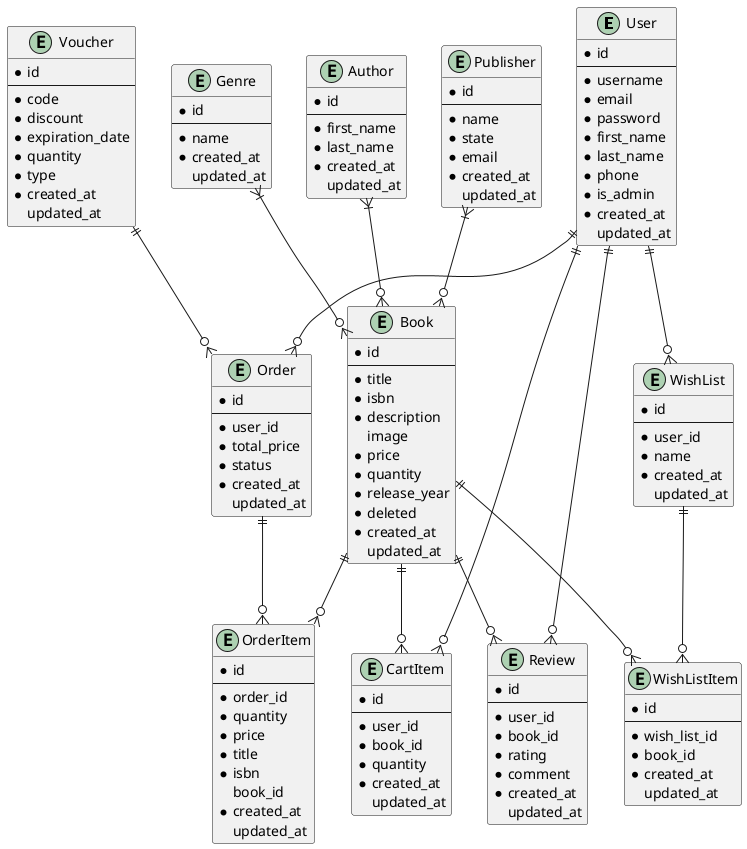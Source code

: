 @startuml
entity User {
    *id
    --
    *username
    *email
    *password
    *first_name
    *last_name
    *phone
    *is_admin
    *created_at
    updated_at
}

entity Book {
    *id
    --
    *title
    *isbn
    *description
    image
    *price
    *quantity
    *release_year
    *deleted
    *created_at
    updated_at
}

entity Genre {
    *id
    --
    *name
    *created_at
    updated_at
}

entity Author {
    *id
    --
    *first_name
    *last_name
    *created_at
    updated_at
}

entity Publisher {
    *id
    --
    *name
    *state
    *email
    *created_at
    updated_at
}

entity Order {
    *id
    --
    *user_id
    *total_price
    *status
    *created_at
    updated_at
}

entity OrderItem {
    *id
    --
    *order_id
    *quantity
    *price
    *title
    *isbn
    book_id
    *created_at
    updated_at
}

entity CartItem {
    *id
    --
    *user_id
    *book_id
    *quantity
    *created_at
    updated_at
}

entity Review {
    *id
    --
    *user_id
    *book_id
    *rating
    *comment
    *created_at
    updated_at
}

entity WishList {
    *id
    --
    *user_id
    *name
    *created_at
    updated_at
}

entity WishListItem {
    *id
    --
    *wish_list_id
    *book_id
    *created_at
    updated_at
}

entity Voucher {
    *id
    --
    *code
    *discount
    *expiration_date
    *quantity
    *type
    *created_at
    updated_at
}

Voucher ||--o{ Order
User ||--o{ Order
Order ||--o{ OrderItem
User ||--o{ CartItem
Book ||--o{ CartItem
User ||--o{ Review
Book ||--o{ Review
User ||--o{ WishList
WishList ||--o{ WishListItem
Book ||--o{ WishListItem
Book ||--o{ OrderItem
Author }|--o{ Book
Publisher }|--o{ Book
Genre }|--o{ Book
@enduml